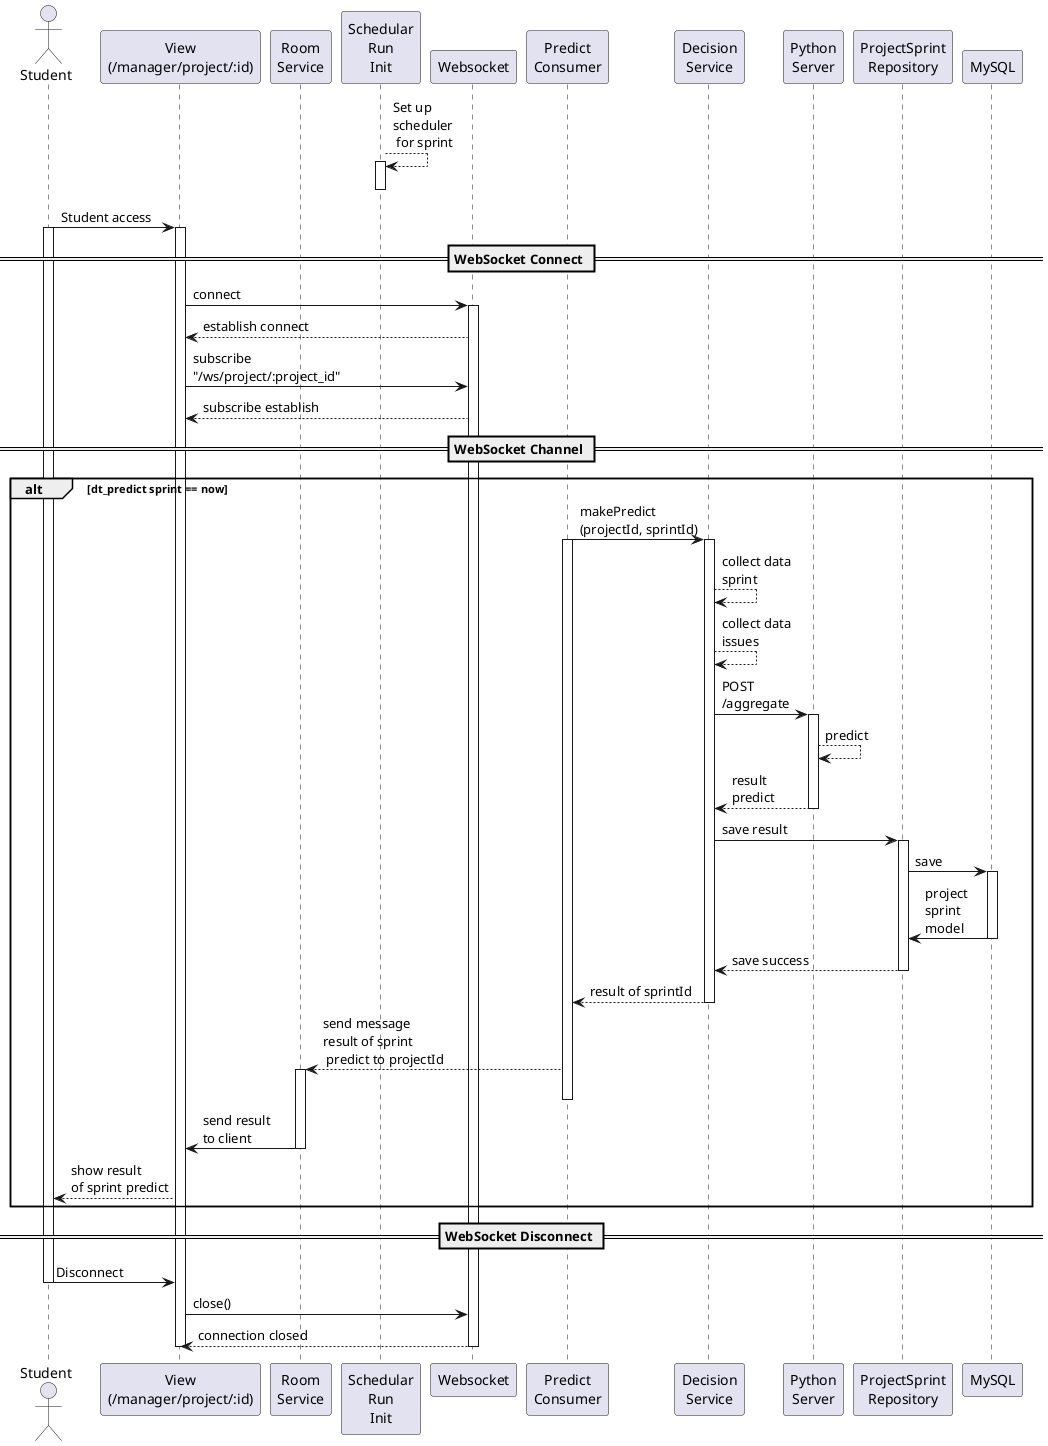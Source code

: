 @startuml

actor "Student" as SV
participant "View\n(/manager/project/:id)" as View
participant "Room\nService" as RS
participant "Schedular\nRun\nInit" as sri
participant Websocket as WS
participant "Predict\nConsumer" as PC
participant "Decision\nService" as Service
participant "Python\nServer" as Python
participant "ProjectSprint\nRepository" as Repo
participant "MySQL" as MySQL
sri --> sri: Set up \nscheduler\n for sprint
activate sri
deactivate sri
SV -> View : Student access

activate SV
== WebSocket Connect ==
activate View
View -> WS: connect
activate WS
WS --> View : establish connect
View -> WS: subscribe \n"/ws/project/:project_id"
WS --> View : subscribe establish
== WebSocket Channel ==
alt dt_predict sprint == now
    PC -> Service : makePredict\n(projectId, sprintId)
    activate PC
    activate Service
    Service --> Service: collect data\nsprint
    Service --> Service: collect data\nissues
    Service -> Python: POST \n/aggregate
    activate Python
    Python --> Python: predict
    Python --> Service: result \npredict
    deactivate Python
    Service -> Repo: save result
    activate Repo
    Repo -> MySQL: save
    activate MySQL
    MySQL -> Repo: project \nsprint \nmodel
    deactivate MySQL
    Repo --> Service: save success
    deactivate Repo
    Service --> PC: result of sprintId
    deactivate Service
    PC --> RS: send message \nresult of sprint \n predict to projectId
    activate RS
    deactivate PC
    RS -> View: send result \nto client
    deactivate RS
    deactivate RS
    View --> SV: show result \nof sprint predict
end

== WebSocket Disconnect ==
SV -> View: Disconnect
deactivate SV
View -> WS: close()
WS --> View: connection closed
deactivate View
deactivate WS

@enduml
